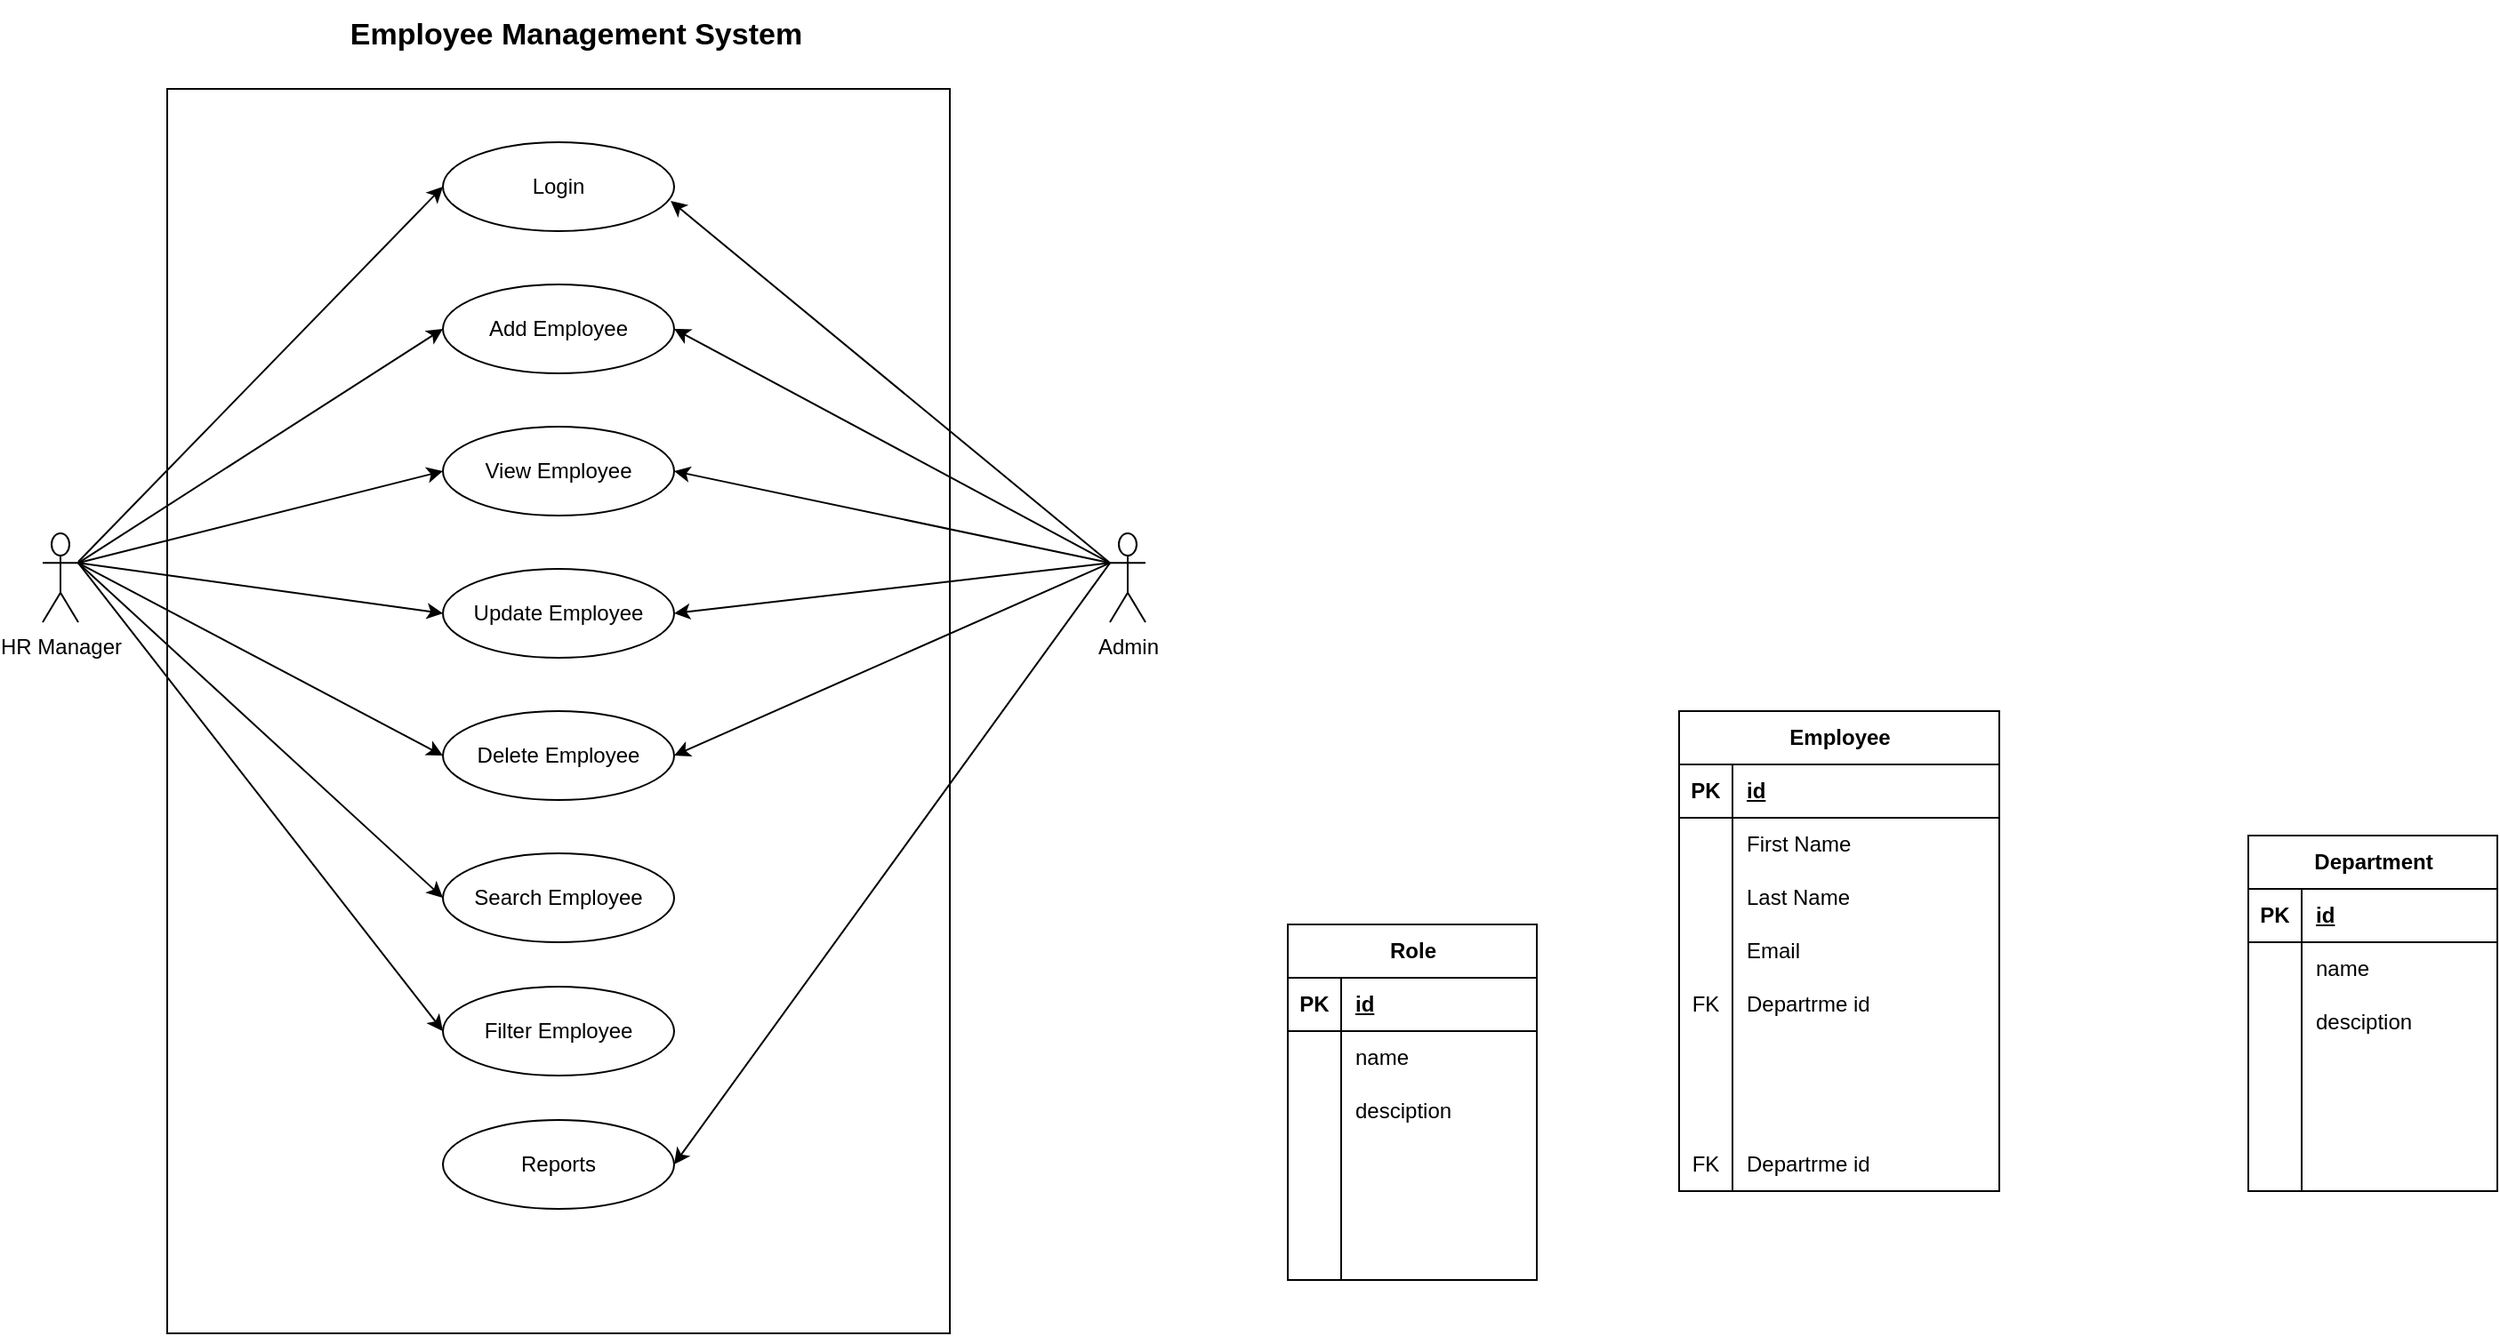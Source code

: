 <mxfile version="24.7.1" type="device">
  <diagram name="Page-1" id="0Et1KKoqBVWa6BgZkVni">
    <mxGraphModel dx="1687" dy="868" grid="1" gridSize="10" guides="1" tooltips="1" connect="1" arrows="1" fold="1" page="1" pageScale="1" pageWidth="827" pageHeight="1169" math="0" shadow="0">
      <root>
        <mxCell id="0" />
        <mxCell id="1" parent="0" />
        <mxCell id="UoRqOumo84GXA1USpntw-1" value="" style="rounded=0;whiteSpace=wrap;html=1;" vertex="1" parent="1">
          <mxGeometry x="140" y="80" width="440" height="700" as="geometry" />
        </mxCell>
        <mxCell id="UoRqOumo84GXA1USpntw-2" value="Employee Management System" style="text;html=1;align=center;verticalAlign=middle;whiteSpace=wrap;rounded=0;fontStyle=1;fontSize=17;" vertex="1" parent="1">
          <mxGeometry x="220" y="30" width="300" height="40" as="geometry" />
        </mxCell>
        <mxCell id="UoRqOumo84GXA1USpntw-3" value="HR Manager" style="shape=umlActor;verticalLabelPosition=bottom;verticalAlign=top;html=1;" vertex="1" parent="1">
          <mxGeometry x="70" y="330" width="20" height="50" as="geometry" />
        </mxCell>
        <mxCell id="UoRqOumo84GXA1USpntw-4" value="Admin" style="shape=umlActor;verticalLabelPosition=bottom;verticalAlign=top;html=1;" vertex="1" parent="1">
          <mxGeometry x="670" y="330" width="20" height="50" as="geometry" />
        </mxCell>
        <mxCell id="UoRqOumo84GXA1USpntw-5" value="Login" style="ellipse;whiteSpace=wrap;html=1;" vertex="1" parent="1">
          <mxGeometry x="295" y="110" width="130" height="50" as="geometry" />
        </mxCell>
        <mxCell id="UoRqOumo84GXA1USpntw-8" value="Add Employee" style="ellipse;whiteSpace=wrap;html=1;" vertex="1" parent="1">
          <mxGeometry x="295" y="190" width="130" height="50" as="geometry" />
        </mxCell>
        <mxCell id="UoRqOumo84GXA1USpntw-9" value="View Employee" style="ellipse;whiteSpace=wrap;html=1;" vertex="1" parent="1">
          <mxGeometry x="295" y="270" width="130" height="50" as="geometry" />
        </mxCell>
        <mxCell id="UoRqOumo84GXA1USpntw-10" value="Update Employee" style="ellipse;whiteSpace=wrap;html=1;" vertex="1" parent="1">
          <mxGeometry x="295" y="350" width="130" height="50" as="geometry" />
        </mxCell>
        <mxCell id="UoRqOumo84GXA1USpntw-11" value="Delete Employee" style="ellipse;whiteSpace=wrap;html=1;" vertex="1" parent="1">
          <mxGeometry x="295" y="430" width="130" height="50" as="geometry" />
        </mxCell>
        <mxCell id="UoRqOumo84GXA1USpntw-12" value="Search Employee" style="ellipse;whiteSpace=wrap;html=1;" vertex="1" parent="1">
          <mxGeometry x="295" y="510" width="130" height="50" as="geometry" />
        </mxCell>
        <mxCell id="UoRqOumo84GXA1USpntw-13" value="Filter Employee" style="ellipse;whiteSpace=wrap;html=1;" vertex="1" parent="1">
          <mxGeometry x="295" y="585" width="130" height="50" as="geometry" />
        </mxCell>
        <mxCell id="UoRqOumo84GXA1USpntw-14" value="" style="endArrow=classic;html=1;rounded=0;entryX=0;entryY=0.5;entryDx=0;entryDy=0;" edge="1" parent="1" target="UoRqOumo84GXA1USpntw-5">
          <mxGeometry width="50" height="50" relative="1" as="geometry">
            <mxPoint x="90" y="346" as="sourcePoint" />
            <mxPoint x="140" y="290" as="targetPoint" />
          </mxGeometry>
        </mxCell>
        <mxCell id="UoRqOumo84GXA1USpntw-16" value="" style="endArrow=classic;html=1;rounded=0;entryX=0;entryY=0.5;entryDx=0;entryDy=0;exitX=1;exitY=0.333;exitDx=0;exitDy=0;exitPerimeter=0;" edge="1" parent="1" source="UoRqOumo84GXA1USpntw-3" target="UoRqOumo84GXA1USpntw-8">
          <mxGeometry width="50" height="50" relative="1" as="geometry">
            <mxPoint x="90" y="340" as="sourcePoint" />
            <mxPoint x="140" y="290" as="targetPoint" />
          </mxGeometry>
        </mxCell>
        <mxCell id="UoRqOumo84GXA1USpntw-17" value="" style="endArrow=classic;html=1;rounded=0;entryX=0.985;entryY=0.66;entryDx=0;entryDy=0;entryPerimeter=0;exitX=0;exitY=0.333;exitDx=0;exitDy=0;exitPerimeter=0;" edge="1" parent="1" source="UoRqOumo84GXA1USpntw-4" target="UoRqOumo84GXA1USpntw-5">
          <mxGeometry width="50" height="50" relative="1" as="geometry">
            <mxPoint x="520" y="350" as="sourcePoint" />
            <mxPoint x="570" y="300" as="targetPoint" />
          </mxGeometry>
        </mxCell>
        <mxCell id="UoRqOumo84GXA1USpntw-18" value="" style="endArrow=classic;html=1;rounded=0;entryX=1;entryY=0.5;entryDx=0;entryDy=0;exitX=0;exitY=0.333;exitDx=0;exitDy=0;exitPerimeter=0;" edge="1" parent="1" source="UoRqOumo84GXA1USpntw-4" target="UoRqOumo84GXA1USpntw-8">
          <mxGeometry width="50" height="50" relative="1" as="geometry">
            <mxPoint x="470" y="350" as="sourcePoint" />
            <mxPoint x="520" y="300" as="targetPoint" />
          </mxGeometry>
        </mxCell>
        <mxCell id="UoRqOumo84GXA1USpntw-19" value="" style="endArrow=classic;html=1;rounded=0;entryX=0;entryY=0.5;entryDx=0;entryDy=0;exitX=1;exitY=0.333;exitDx=0;exitDy=0;exitPerimeter=0;" edge="1" parent="1" source="UoRqOumo84GXA1USpntw-3" target="UoRqOumo84GXA1USpntw-9">
          <mxGeometry width="50" height="50" relative="1" as="geometry">
            <mxPoint x="120" y="380" as="sourcePoint" />
            <mxPoint x="170" y="330" as="targetPoint" />
          </mxGeometry>
        </mxCell>
        <mxCell id="UoRqOumo84GXA1USpntw-20" value="" style="endArrow=classic;html=1;rounded=0;entryX=0;entryY=0.5;entryDx=0;entryDy=0;exitX=1;exitY=0.333;exitDx=0;exitDy=0;exitPerimeter=0;" edge="1" parent="1" source="UoRqOumo84GXA1USpntw-3" target="UoRqOumo84GXA1USpntw-10">
          <mxGeometry width="50" height="50" relative="1" as="geometry">
            <mxPoint x="90" y="350" as="sourcePoint" />
            <mxPoint x="190" y="350" as="targetPoint" />
          </mxGeometry>
        </mxCell>
        <mxCell id="UoRqOumo84GXA1USpntw-21" value="" style="endArrow=classic;html=1;rounded=0;entryX=0;entryY=0.5;entryDx=0;entryDy=0;exitX=1;exitY=0.333;exitDx=0;exitDy=0;exitPerimeter=0;" edge="1" parent="1" source="UoRqOumo84GXA1USpntw-3" target="UoRqOumo84GXA1USpntw-11">
          <mxGeometry width="50" height="50" relative="1" as="geometry">
            <mxPoint x="210" y="450" as="sourcePoint" />
            <mxPoint x="260" y="400" as="targetPoint" />
          </mxGeometry>
        </mxCell>
        <mxCell id="UoRqOumo84GXA1USpntw-22" value="" style="endArrow=classic;html=1;rounded=0;entryX=1;entryY=0.5;entryDx=0;entryDy=0;exitX=0;exitY=0.333;exitDx=0;exitDy=0;exitPerimeter=0;" edge="1" parent="1" source="UoRqOumo84GXA1USpntw-4" target="UoRqOumo84GXA1USpntw-11">
          <mxGeometry width="50" height="50" relative="1" as="geometry">
            <mxPoint x="500" y="420" as="sourcePoint" />
            <mxPoint x="550" y="370" as="targetPoint" />
          </mxGeometry>
        </mxCell>
        <mxCell id="UoRqOumo84GXA1USpntw-23" value="" style="endArrow=classic;html=1;rounded=0;entryX=0;entryY=0.5;entryDx=0;entryDy=0;exitX=1;exitY=0.333;exitDx=0;exitDy=0;exitPerimeter=0;" edge="1" parent="1" source="UoRqOumo84GXA1USpntw-3" target="UoRqOumo84GXA1USpntw-12">
          <mxGeometry width="50" height="50" relative="1" as="geometry">
            <mxPoint x="150" y="510" as="sourcePoint" />
            <mxPoint x="200" y="460" as="targetPoint" />
          </mxGeometry>
        </mxCell>
        <mxCell id="UoRqOumo84GXA1USpntw-24" value="" style="endArrow=classic;html=1;rounded=0;entryX=0;entryY=0.5;entryDx=0;entryDy=0;exitX=1;exitY=0.333;exitDx=0;exitDy=0;exitPerimeter=0;" edge="1" parent="1" source="UoRqOumo84GXA1USpntw-3" target="UoRqOumo84GXA1USpntw-13">
          <mxGeometry width="50" height="50" relative="1" as="geometry">
            <mxPoint x="160" y="570" as="sourcePoint" />
            <mxPoint x="210" y="520" as="targetPoint" />
          </mxGeometry>
        </mxCell>
        <mxCell id="UoRqOumo84GXA1USpntw-25" value="" style="endArrow=classic;html=1;rounded=0;entryX=1;entryY=0.5;entryDx=0;entryDy=0;exitX=0;exitY=0.333;exitDx=0;exitDy=0;exitPerimeter=0;" edge="1" parent="1" source="UoRqOumo84GXA1USpntw-4" target="UoRqOumo84GXA1USpntw-10">
          <mxGeometry width="50" height="50" relative="1" as="geometry">
            <mxPoint x="510" y="520" as="sourcePoint" />
            <mxPoint x="560" y="470" as="targetPoint" />
          </mxGeometry>
        </mxCell>
        <mxCell id="UoRqOumo84GXA1USpntw-26" value="" style="endArrow=classic;html=1;rounded=0;entryX=1;entryY=0.5;entryDx=0;entryDy=0;exitX=0;exitY=0.333;exitDx=0;exitDy=0;exitPerimeter=0;" edge="1" parent="1" source="UoRqOumo84GXA1USpntw-4" target="UoRqOumo84GXA1USpntw-9">
          <mxGeometry width="50" height="50" relative="1" as="geometry">
            <mxPoint x="460" y="350" as="sourcePoint" />
            <mxPoint x="510" y="300" as="targetPoint" />
          </mxGeometry>
        </mxCell>
        <mxCell id="UoRqOumo84GXA1USpntw-27" value="Reports" style="ellipse;whiteSpace=wrap;html=1;" vertex="1" parent="1">
          <mxGeometry x="295" y="660" width="130" height="50" as="geometry" />
        </mxCell>
        <mxCell id="UoRqOumo84GXA1USpntw-28" value="" style="endArrow=classic;html=1;rounded=0;entryX=1;entryY=0.5;entryDx=0;entryDy=0;exitX=0;exitY=0.333;exitDx=0;exitDy=0;exitPerimeter=0;" edge="1" parent="1" source="UoRqOumo84GXA1USpntw-4" target="UoRqOumo84GXA1USpntw-27">
          <mxGeometry width="50" height="50" relative="1" as="geometry">
            <mxPoint x="500" y="550" as="sourcePoint" />
            <mxPoint x="550" y="500" as="targetPoint" />
          </mxGeometry>
        </mxCell>
        <mxCell id="UoRqOumo84GXA1USpntw-32" value="Employee" style="shape=table;startSize=30;container=1;collapsible=1;childLayout=tableLayout;fixedRows=1;rowLines=0;fontStyle=1;align=center;resizeLast=1;html=1;" vertex="1" parent="1">
          <mxGeometry x="990" y="430" width="180" height="270" as="geometry" />
        </mxCell>
        <mxCell id="UoRqOumo84GXA1USpntw-33" value="" style="shape=tableRow;horizontal=0;startSize=0;swimlaneHead=0;swimlaneBody=0;fillColor=none;collapsible=0;dropTarget=0;points=[[0,0.5],[1,0.5]];portConstraint=eastwest;top=0;left=0;right=0;bottom=1;" vertex="1" parent="UoRqOumo84GXA1USpntw-32">
          <mxGeometry y="30" width="180" height="30" as="geometry" />
        </mxCell>
        <mxCell id="UoRqOumo84GXA1USpntw-34" value="PK" style="shape=partialRectangle;connectable=0;fillColor=none;top=0;left=0;bottom=0;right=0;fontStyle=1;overflow=hidden;whiteSpace=wrap;html=1;" vertex="1" parent="UoRqOumo84GXA1USpntw-33">
          <mxGeometry width="30" height="30" as="geometry">
            <mxRectangle width="30" height="30" as="alternateBounds" />
          </mxGeometry>
        </mxCell>
        <mxCell id="UoRqOumo84GXA1USpntw-35" value="id" style="shape=partialRectangle;connectable=0;fillColor=none;top=0;left=0;bottom=0;right=0;align=left;spacingLeft=6;fontStyle=5;overflow=hidden;whiteSpace=wrap;html=1;" vertex="1" parent="UoRqOumo84GXA1USpntw-33">
          <mxGeometry x="30" width="150" height="30" as="geometry">
            <mxRectangle width="150" height="30" as="alternateBounds" />
          </mxGeometry>
        </mxCell>
        <mxCell id="UoRqOumo84GXA1USpntw-36" value="" style="shape=tableRow;horizontal=0;startSize=0;swimlaneHead=0;swimlaneBody=0;fillColor=none;collapsible=0;dropTarget=0;points=[[0,0.5],[1,0.5]];portConstraint=eastwest;top=0;left=0;right=0;bottom=0;" vertex="1" parent="UoRqOumo84GXA1USpntw-32">
          <mxGeometry y="60" width="180" height="30" as="geometry" />
        </mxCell>
        <mxCell id="UoRqOumo84GXA1USpntw-37" value="" style="shape=partialRectangle;connectable=0;fillColor=none;top=0;left=0;bottom=0;right=0;editable=1;overflow=hidden;whiteSpace=wrap;html=1;" vertex="1" parent="UoRqOumo84GXA1USpntw-36">
          <mxGeometry width="30" height="30" as="geometry">
            <mxRectangle width="30" height="30" as="alternateBounds" />
          </mxGeometry>
        </mxCell>
        <mxCell id="UoRqOumo84GXA1USpntw-38" value="First Name" style="shape=partialRectangle;connectable=0;fillColor=none;top=0;left=0;bottom=0;right=0;align=left;spacingLeft=6;overflow=hidden;whiteSpace=wrap;html=1;" vertex="1" parent="UoRqOumo84GXA1USpntw-36">
          <mxGeometry x="30" width="150" height="30" as="geometry">
            <mxRectangle width="150" height="30" as="alternateBounds" />
          </mxGeometry>
        </mxCell>
        <mxCell id="UoRqOumo84GXA1USpntw-39" value="" style="shape=tableRow;horizontal=0;startSize=0;swimlaneHead=0;swimlaneBody=0;fillColor=none;collapsible=0;dropTarget=0;points=[[0,0.5],[1,0.5]];portConstraint=eastwest;top=0;left=0;right=0;bottom=0;" vertex="1" parent="UoRqOumo84GXA1USpntw-32">
          <mxGeometry y="90" width="180" height="30" as="geometry" />
        </mxCell>
        <mxCell id="UoRqOumo84GXA1USpntw-40" value="" style="shape=partialRectangle;connectable=0;fillColor=none;top=0;left=0;bottom=0;right=0;editable=1;overflow=hidden;whiteSpace=wrap;html=1;" vertex="1" parent="UoRqOumo84GXA1USpntw-39">
          <mxGeometry width="30" height="30" as="geometry">
            <mxRectangle width="30" height="30" as="alternateBounds" />
          </mxGeometry>
        </mxCell>
        <mxCell id="UoRqOumo84GXA1USpntw-41" value="Last Name" style="shape=partialRectangle;connectable=0;fillColor=none;top=0;left=0;bottom=0;right=0;align=left;spacingLeft=6;overflow=hidden;whiteSpace=wrap;html=1;" vertex="1" parent="UoRqOumo84GXA1USpntw-39">
          <mxGeometry x="30" width="150" height="30" as="geometry">
            <mxRectangle width="150" height="30" as="alternateBounds" />
          </mxGeometry>
        </mxCell>
        <mxCell id="UoRqOumo84GXA1USpntw-42" value="" style="shape=tableRow;horizontal=0;startSize=0;swimlaneHead=0;swimlaneBody=0;fillColor=none;collapsible=0;dropTarget=0;points=[[0,0.5],[1,0.5]];portConstraint=eastwest;top=0;left=0;right=0;bottom=0;" vertex="1" parent="UoRqOumo84GXA1USpntw-32">
          <mxGeometry y="120" width="180" height="30" as="geometry" />
        </mxCell>
        <mxCell id="UoRqOumo84GXA1USpntw-43" value="" style="shape=partialRectangle;connectable=0;fillColor=none;top=0;left=0;bottom=0;right=0;editable=1;overflow=hidden;whiteSpace=wrap;html=1;" vertex="1" parent="UoRqOumo84GXA1USpntw-42">
          <mxGeometry width="30" height="30" as="geometry">
            <mxRectangle width="30" height="30" as="alternateBounds" />
          </mxGeometry>
        </mxCell>
        <mxCell id="UoRqOumo84GXA1USpntw-44" value="Email" style="shape=partialRectangle;connectable=0;fillColor=none;top=0;left=0;bottom=0;right=0;align=left;spacingLeft=6;overflow=hidden;whiteSpace=wrap;html=1;" vertex="1" parent="UoRqOumo84GXA1USpntw-42">
          <mxGeometry x="30" width="150" height="30" as="geometry">
            <mxRectangle width="150" height="30" as="alternateBounds" />
          </mxGeometry>
        </mxCell>
        <mxCell id="UoRqOumo84GXA1USpntw-108" value="" style="shape=tableRow;horizontal=0;startSize=0;swimlaneHead=0;swimlaneBody=0;fillColor=none;collapsible=0;dropTarget=0;points=[[0,0.5],[1,0.5]];portConstraint=eastwest;top=0;left=0;right=0;bottom=0;" vertex="1" parent="UoRqOumo84GXA1USpntw-32">
          <mxGeometry y="150" width="180" height="30" as="geometry" />
        </mxCell>
        <mxCell id="UoRqOumo84GXA1USpntw-109" value="FK" style="shape=partialRectangle;connectable=0;fillColor=none;top=0;left=0;bottom=0;right=0;fontStyle=0;overflow=hidden;whiteSpace=wrap;html=1;" vertex="1" parent="UoRqOumo84GXA1USpntw-108">
          <mxGeometry width="30" height="30" as="geometry">
            <mxRectangle width="30" height="30" as="alternateBounds" />
          </mxGeometry>
        </mxCell>
        <mxCell id="UoRqOumo84GXA1USpntw-110" value="Departrme id" style="shape=partialRectangle;connectable=0;fillColor=none;top=0;left=0;bottom=0;right=0;align=left;spacingLeft=6;fontStyle=0;overflow=hidden;whiteSpace=wrap;html=1;" vertex="1" parent="UoRqOumo84GXA1USpntw-108">
          <mxGeometry x="30" width="150" height="30" as="geometry">
            <mxRectangle width="150" height="30" as="alternateBounds" />
          </mxGeometry>
        </mxCell>
        <mxCell id="UoRqOumo84GXA1USpntw-45" value="" style="shape=tableRow;horizontal=0;startSize=0;swimlaneHead=0;swimlaneBody=0;fillColor=none;collapsible=0;dropTarget=0;points=[[0,0.5],[1,0.5]];portConstraint=eastwest;top=0;left=0;right=0;bottom=0;" vertex="1" parent="UoRqOumo84GXA1USpntw-32">
          <mxGeometry y="180" width="180" height="30" as="geometry" />
        </mxCell>
        <mxCell id="UoRqOumo84GXA1USpntw-46" value="" style="shape=partialRectangle;connectable=0;fillColor=none;top=0;left=0;bottom=0;right=0;editable=1;overflow=hidden;whiteSpace=wrap;html=1;" vertex="1" parent="UoRqOumo84GXA1USpntw-45">
          <mxGeometry width="30" height="30" as="geometry">
            <mxRectangle width="30" height="30" as="alternateBounds" />
          </mxGeometry>
        </mxCell>
        <mxCell id="UoRqOumo84GXA1USpntw-47" value="" style="shape=partialRectangle;connectable=0;fillColor=none;top=0;left=0;bottom=0;right=0;align=left;spacingLeft=6;overflow=hidden;whiteSpace=wrap;html=1;" vertex="1" parent="UoRqOumo84GXA1USpntw-45">
          <mxGeometry x="30" width="150" height="30" as="geometry">
            <mxRectangle width="150" height="30" as="alternateBounds" />
          </mxGeometry>
        </mxCell>
        <mxCell id="UoRqOumo84GXA1USpntw-64" value="" style="shape=tableRow;horizontal=0;startSize=0;swimlaneHead=0;swimlaneBody=0;fillColor=none;collapsible=0;dropTarget=0;points=[[0,0.5],[1,0.5]];portConstraint=eastwest;top=0;left=0;right=0;bottom=0;" vertex="1" parent="UoRqOumo84GXA1USpntw-32">
          <mxGeometry y="210" width="180" height="30" as="geometry" />
        </mxCell>
        <mxCell id="UoRqOumo84GXA1USpntw-65" value="" style="shape=partialRectangle;connectable=0;fillColor=none;top=0;left=0;bottom=0;right=0;editable=1;overflow=hidden;whiteSpace=wrap;html=1;" vertex="1" parent="UoRqOumo84GXA1USpntw-64">
          <mxGeometry width="30" height="30" as="geometry">
            <mxRectangle width="30" height="30" as="alternateBounds" />
          </mxGeometry>
        </mxCell>
        <mxCell id="UoRqOumo84GXA1USpntw-66" value="" style="shape=partialRectangle;connectable=0;fillColor=none;top=0;left=0;bottom=0;right=0;align=left;spacingLeft=6;overflow=hidden;whiteSpace=wrap;html=1;" vertex="1" parent="UoRqOumo84GXA1USpntw-64">
          <mxGeometry x="30" width="150" height="30" as="geometry">
            <mxRectangle width="150" height="30" as="alternateBounds" />
          </mxGeometry>
        </mxCell>
        <mxCell id="UoRqOumo84GXA1USpntw-111" value="" style="shape=tableRow;horizontal=0;startSize=0;swimlaneHead=0;swimlaneBody=0;fillColor=none;collapsible=0;dropTarget=0;points=[[0,0.5],[1,0.5]];portConstraint=eastwest;top=0;left=0;right=0;bottom=0;" vertex="1" parent="UoRqOumo84GXA1USpntw-32">
          <mxGeometry y="240" width="180" height="30" as="geometry" />
        </mxCell>
        <mxCell id="UoRqOumo84GXA1USpntw-112" value="FK" style="shape=partialRectangle;connectable=0;fillColor=none;top=0;left=0;bottom=0;right=0;fontStyle=0;overflow=hidden;whiteSpace=wrap;html=1;" vertex="1" parent="UoRqOumo84GXA1USpntw-111">
          <mxGeometry width="30" height="30" as="geometry">
            <mxRectangle width="30" height="30" as="alternateBounds" />
          </mxGeometry>
        </mxCell>
        <mxCell id="UoRqOumo84GXA1USpntw-113" value="Departrme id" style="shape=partialRectangle;connectable=0;fillColor=none;top=0;left=0;bottom=0;right=0;align=left;spacingLeft=6;fontStyle=0;overflow=hidden;whiteSpace=wrap;html=1;" vertex="1" parent="UoRqOumo84GXA1USpntw-111">
          <mxGeometry x="30" width="150" height="30" as="geometry">
            <mxRectangle width="150" height="30" as="alternateBounds" />
          </mxGeometry>
        </mxCell>
        <mxCell id="UoRqOumo84GXA1USpntw-67" value="Department" style="shape=table;startSize=30;container=1;collapsible=1;childLayout=tableLayout;fixedRows=1;rowLines=0;fontStyle=1;align=center;resizeLast=1;html=1;" vertex="1" parent="1">
          <mxGeometry x="1310" y="500" width="140" height="200" as="geometry" />
        </mxCell>
        <mxCell id="UoRqOumo84GXA1USpntw-68" value="" style="shape=tableRow;horizontal=0;startSize=0;swimlaneHead=0;swimlaneBody=0;fillColor=none;collapsible=0;dropTarget=0;points=[[0,0.5],[1,0.5]];portConstraint=eastwest;top=0;left=0;right=0;bottom=1;" vertex="1" parent="UoRqOumo84GXA1USpntw-67">
          <mxGeometry y="30" width="140" height="30" as="geometry" />
        </mxCell>
        <mxCell id="UoRqOumo84GXA1USpntw-69" value="PK" style="shape=partialRectangle;connectable=0;fillColor=none;top=0;left=0;bottom=0;right=0;fontStyle=1;overflow=hidden;whiteSpace=wrap;html=1;" vertex="1" parent="UoRqOumo84GXA1USpntw-68">
          <mxGeometry width="30" height="30" as="geometry">
            <mxRectangle width="30" height="30" as="alternateBounds" />
          </mxGeometry>
        </mxCell>
        <mxCell id="UoRqOumo84GXA1USpntw-70" value="id" style="shape=partialRectangle;connectable=0;fillColor=none;top=0;left=0;bottom=0;right=0;align=left;spacingLeft=6;fontStyle=5;overflow=hidden;whiteSpace=wrap;html=1;" vertex="1" parent="UoRqOumo84GXA1USpntw-68">
          <mxGeometry x="30" width="110" height="30" as="geometry">
            <mxRectangle width="110" height="30" as="alternateBounds" />
          </mxGeometry>
        </mxCell>
        <mxCell id="UoRqOumo84GXA1USpntw-71" value="" style="shape=tableRow;horizontal=0;startSize=0;swimlaneHead=0;swimlaneBody=0;fillColor=none;collapsible=0;dropTarget=0;points=[[0,0.5],[1,0.5]];portConstraint=eastwest;top=0;left=0;right=0;bottom=0;" vertex="1" parent="UoRqOumo84GXA1USpntw-67">
          <mxGeometry y="60" width="140" height="30" as="geometry" />
        </mxCell>
        <mxCell id="UoRqOumo84GXA1USpntw-72" value="" style="shape=partialRectangle;connectable=0;fillColor=none;top=0;left=0;bottom=0;right=0;editable=1;overflow=hidden;whiteSpace=wrap;html=1;" vertex="1" parent="UoRqOumo84GXA1USpntw-71">
          <mxGeometry width="30" height="30" as="geometry">
            <mxRectangle width="30" height="30" as="alternateBounds" />
          </mxGeometry>
        </mxCell>
        <mxCell id="UoRqOumo84GXA1USpntw-73" value="name" style="shape=partialRectangle;connectable=0;fillColor=none;top=0;left=0;bottom=0;right=0;align=left;spacingLeft=6;overflow=hidden;whiteSpace=wrap;html=1;" vertex="1" parent="UoRqOumo84GXA1USpntw-71">
          <mxGeometry x="30" width="110" height="30" as="geometry">
            <mxRectangle width="110" height="30" as="alternateBounds" />
          </mxGeometry>
        </mxCell>
        <mxCell id="UoRqOumo84GXA1USpntw-74" value="" style="shape=tableRow;horizontal=0;startSize=0;swimlaneHead=0;swimlaneBody=0;fillColor=none;collapsible=0;dropTarget=0;points=[[0,0.5],[1,0.5]];portConstraint=eastwest;top=0;left=0;right=0;bottom=0;" vertex="1" parent="UoRqOumo84GXA1USpntw-67">
          <mxGeometry y="90" width="140" height="30" as="geometry" />
        </mxCell>
        <mxCell id="UoRqOumo84GXA1USpntw-75" value="" style="shape=partialRectangle;connectable=0;fillColor=none;top=0;left=0;bottom=0;right=0;editable=1;overflow=hidden;whiteSpace=wrap;html=1;" vertex="1" parent="UoRqOumo84GXA1USpntw-74">
          <mxGeometry width="30" height="30" as="geometry">
            <mxRectangle width="30" height="30" as="alternateBounds" />
          </mxGeometry>
        </mxCell>
        <mxCell id="UoRqOumo84GXA1USpntw-76" value="desciption" style="shape=partialRectangle;connectable=0;fillColor=none;top=0;left=0;bottom=0;right=0;align=left;spacingLeft=6;overflow=hidden;whiteSpace=wrap;html=1;" vertex="1" parent="UoRqOumo84GXA1USpntw-74">
          <mxGeometry x="30" width="110" height="30" as="geometry">
            <mxRectangle width="110" height="30" as="alternateBounds" />
          </mxGeometry>
        </mxCell>
        <mxCell id="UoRqOumo84GXA1USpntw-77" value="" style="shape=tableRow;horizontal=0;startSize=0;swimlaneHead=0;swimlaneBody=0;fillColor=none;collapsible=0;dropTarget=0;points=[[0,0.5],[1,0.5]];portConstraint=eastwest;top=0;left=0;right=0;bottom=0;" vertex="1" parent="UoRqOumo84GXA1USpntw-67">
          <mxGeometry y="120" width="140" height="30" as="geometry" />
        </mxCell>
        <mxCell id="UoRqOumo84GXA1USpntw-78" value="" style="shape=partialRectangle;connectable=0;fillColor=none;top=0;left=0;bottom=0;right=0;editable=1;overflow=hidden;whiteSpace=wrap;html=1;" vertex="1" parent="UoRqOumo84GXA1USpntw-77">
          <mxGeometry width="30" height="30" as="geometry">
            <mxRectangle width="30" height="30" as="alternateBounds" />
          </mxGeometry>
        </mxCell>
        <mxCell id="UoRqOumo84GXA1USpntw-79" value="" style="shape=partialRectangle;connectable=0;fillColor=none;top=0;left=0;bottom=0;right=0;align=left;spacingLeft=6;overflow=hidden;whiteSpace=wrap;html=1;verticalAlign=middle;" vertex="1" parent="UoRqOumo84GXA1USpntw-77">
          <mxGeometry x="30" width="110" height="30" as="geometry">
            <mxRectangle width="110" height="30" as="alternateBounds" />
          </mxGeometry>
        </mxCell>
        <mxCell id="UoRqOumo84GXA1USpntw-80" value="" style="shape=tableRow;horizontal=0;startSize=0;swimlaneHead=0;swimlaneBody=0;fillColor=none;collapsible=0;dropTarget=0;points=[[0,0.5],[1,0.5]];portConstraint=eastwest;top=0;left=0;right=0;bottom=0;" vertex="1" parent="UoRqOumo84GXA1USpntw-67">
          <mxGeometry y="150" width="140" height="30" as="geometry" />
        </mxCell>
        <mxCell id="UoRqOumo84GXA1USpntw-81" value="" style="shape=partialRectangle;connectable=0;fillColor=none;top=0;left=0;bottom=0;right=0;editable=1;overflow=hidden;whiteSpace=wrap;html=1;" vertex="1" parent="UoRqOumo84GXA1USpntw-80">
          <mxGeometry width="30" height="30" as="geometry">
            <mxRectangle width="30" height="30" as="alternateBounds" />
          </mxGeometry>
        </mxCell>
        <mxCell id="UoRqOumo84GXA1USpntw-82" value="" style="shape=partialRectangle;connectable=0;fillColor=none;top=0;left=0;bottom=0;right=0;align=left;spacingLeft=6;overflow=hidden;whiteSpace=wrap;html=1;" vertex="1" parent="UoRqOumo84GXA1USpntw-80">
          <mxGeometry x="30" width="110" height="30" as="geometry">
            <mxRectangle width="110" height="30" as="alternateBounds" />
          </mxGeometry>
        </mxCell>
        <mxCell id="UoRqOumo84GXA1USpntw-83" value="" style="shape=tableRow;horizontal=0;startSize=0;swimlaneHead=0;swimlaneBody=0;fillColor=none;collapsible=0;dropTarget=0;points=[[0,0.5],[1,0.5]];portConstraint=eastwest;top=0;left=0;right=0;bottom=0;" vertex="1" parent="UoRqOumo84GXA1USpntw-67">
          <mxGeometry y="180" width="140" height="20" as="geometry" />
        </mxCell>
        <mxCell id="UoRqOumo84GXA1USpntw-84" value="" style="shape=partialRectangle;connectable=0;fillColor=none;top=0;left=0;bottom=0;right=0;editable=1;overflow=hidden;whiteSpace=wrap;html=1;" vertex="1" parent="UoRqOumo84GXA1USpntw-83">
          <mxGeometry width="30" height="20" as="geometry">
            <mxRectangle width="30" height="20" as="alternateBounds" />
          </mxGeometry>
        </mxCell>
        <mxCell id="UoRqOumo84GXA1USpntw-85" value="" style="shape=partialRectangle;connectable=0;fillColor=none;top=0;left=0;bottom=0;right=0;align=left;spacingLeft=6;overflow=hidden;whiteSpace=wrap;html=1;" vertex="1" parent="UoRqOumo84GXA1USpntw-83">
          <mxGeometry x="30" width="110" height="20" as="geometry">
            <mxRectangle width="110" height="20" as="alternateBounds" />
          </mxGeometry>
        </mxCell>
        <mxCell id="UoRqOumo84GXA1USpntw-86" value="Role" style="shape=table;startSize=30;container=1;collapsible=1;childLayout=tableLayout;fixedRows=1;rowLines=0;fontStyle=1;align=center;resizeLast=1;html=1;" vertex="1" parent="1">
          <mxGeometry x="770" y="550" width="140" height="200" as="geometry" />
        </mxCell>
        <mxCell id="UoRqOumo84GXA1USpntw-87" value="" style="shape=tableRow;horizontal=0;startSize=0;swimlaneHead=0;swimlaneBody=0;fillColor=none;collapsible=0;dropTarget=0;points=[[0,0.5],[1,0.5]];portConstraint=eastwest;top=0;left=0;right=0;bottom=1;" vertex="1" parent="UoRqOumo84GXA1USpntw-86">
          <mxGeometry y="30" width="140" height="30" as="geometry" />
        </mxCell>
        <mxCell id="UoRqOumo84GXA1USpntw-88" value="PK" style="shape=partialRectangle;connectable=0;fillColor=none;top=0;left=0;bottom=0;right=0;fontStyle=1;overflow=hidden;whiteSpace=wrap;html=1;" vertex="1" parent="UoRqOumo84GXA1USpntw-87">
          <mxGeometry width="30" height="30" as="geometry">
            <mxRectangle width="30" height="30" as="alternateBounds" />
          </mxGeometry>
        </mxCell>
        <mxCell id="UoRqOumo84GXA1USpntw-89" value="id" style="shape=partialRectangle;connectable=0;fillColor=none;top=0;left=0;bottom=0;right=0;align=left;spacingLeft=6;fontStyle=5;overflow=hidden;whiteSpace=wrap;html=1;" vertex="1" parent="UoRqOumo84GXA1USpntw-87">
          <mxGeometry x="30" width="110" height="30" as="geometry">
            <mxRectangle width="110" height="30" as="alternateBounds" />
          </mxGeometry>
        </mxCell>
        <mxCell id="UoRqOumo84GXA1USpntw-90" value="" style="shape=tableRow;horizontal=0;startSize=0;swimlaneHead=0;swimlaneBody=0;fillColor=none;collapsible=0;dropTarget=0;points=[[0,0.5],[1,0.5]];portConstraint=eastwest;top=0;left=0;right=0;bottom=0;" vertex="1" parent="UoRqOumo84GXA1USpntw-86">
          <mxGeometry y="60" width="140" height="30" as="geometry" />
        </mxCell>
        <mxCell id="UoRqOumo84GXA1USpntw-91" value="" style="shape=partialRectangle;connectable=0;fillColor=none;top=0;left=0;bottom=0;right=0;editable=1;overflow=hidden;whiteSpace=wrap;html=1;" vertex="1" parent="UoRqOumo84GXA1USpntw-90">
          <mxGeometry width="30" height="30" as="geometry">
            <mxRectangle width="30" height="30" as="alternateBounds" />
          </mxGeometry>
        </mxCell>
        <mxCell id="UoRqOumo84GXA1USpntw-92" value="name" style="shape=partialRectangle;connectable=0;fillColor=none;top=0;left=0;bottom=0;right=0;align=left;spacingLeft=6;overflow=hidden;whiteSpace=wrap;html=1;" vertex="1" parent="UoRqOumo84GXA1USpntw-90">
          <mxGeometry x="30" width="110" height="30" as="geometry">
            <mxRectangle width="110" height="30" as="alternateBounds" />
          </mxGeometry>
        </mxCell>
        <mxCell id="UoRqOumo84GXA1USpntw-93" value="" style="shape=tableRow;horizontal=0;startSize=0;swimlaneHead=0;swimlaneBody=0;fillColor=none;collapsible=0;dropTarget=0;points=[[0,0.5],[1,0.5]];portConstraint=eastwest;top=0;left=0;right=0;bottom=0;" vertex="1" parent="UoRqOumo84GXA1USpntw-86">
          <mxGeometry y="90" width="140" height="30" as="geometry" />
        </mxCell>
        <mxCell id="UoRqOumo84GXA1USpntw-94" value="" style="shape=partialRectangle;connectable=0;fillColor=none;top=0;left=0;bottom=0;right=0;editable=1;overflow=hidden;whiteSpace=wrap;html=1;" vertex="1" parent="UoRqOumo84GXA1USpntw-93">
          <mxGeometry width="30" height="30" as="geometry">
            <mxRectangle width="30" height="30" as="alternateBounds" />
          </mxGeometry>
        </mxCell>
        <mxCell id="UoRqOumo84GXA1USpntw-95" value="desciption" style="shape=partialRectangle;connectable=0;fillColor=none;top=0;left=0;bottom=0;right=0;align=left;spacingLeft=6;overflow=hidden;whiteSpace=wrap;html=1;" vertex="1" parent="UoRqOumo84GXA1USpntw-93">
          <mxGeometry x="30" width="110" height="30" as="geometry">
            <mxRectangle width="110" height="30" as="alternateBounds" />
          </mxGeometry>
        </mxCell>
        <mxCell id="UoRqOumo84GXA1USpntw-96" value="" style="shape=tableRow;horizontal=0;startSize=0;swimlaneHead=0;swimlaneBody=0;fillColor=none;collapsible=0;dropTarget=0;points=[[0,0.5],[1,0.5]];portConstraint=eastwest;top=0;left=0;right=0;bottom=0;" vertex="1" parent="UoRqOumo84GXA1USpntw-86">
          <mxGeometry y="120" width="140" height="30" as="geometry" />
        </mxCell>
        <mxCell id="UoRqOumo84GXA1USpntw-97" value="" style="shape=partialRectangle;connectable=0;fillColor=none;top=0;left=0;bottom=0;right=0;editable=1;overflow=hidden;whiteSpace=wrap;html=1;" vertex="1" parent="UoRqOumo84GXA1USpntw-96">
          <mxGeometry width="30" height="30" as="geometry">
            <mxRectangle width="30" height="30" as="alternateBounds" />
          </mxGeometry>
        </mxCell>
        <mxCell id="UoRqOumo84GXA1USpntw-98" value="" style="shape=partialRectangle;connectable=0;fillColor=none;top=0;left=0;bottom=0;right=0;align=left;spacingLeft=6;overflow=hidden;whiteSpace=wrap;html=1;verticalAlign=middle;" vertex="1" parent="UoRqOumo84GXA1USpntw-96">
          <mxGeometry x="30" width="110" height="30" as="geometry">
            <mxRectangle width="110" height="30" as="alternateBounds" />
          </mxGeometry>
        </mxCell>
        <mxCell id="UoRqOumo84GXA1USpntw-99" value="" style="shape=tableRow;horizontal=0;startSize=0;swimlaneHead=0;swimlaneBody=0;fillColor=none;collapsible=0;dropTarget=0;points=[[0,0.5],[1,0.5]];portConstraint=eastwest;top=0;left=0;right=0;bottom=0;" vertex="1" parent="UoRqOumo84GXA1USpntw-86">
          <mxGeometry y="150" width="140" height="30" as="geometry" />
        </mxCell>
        <mxCell id="UoRqOumo84GXA1USpntw-100" value="" style="shape=partialRectangle;connectable=0;fillColor=none;top=0;left=0;bottom=0;right=0;editable=1;overflow=hidden;whiteSpace=wrap;html=1;" vertex="1" parent="UoRqOumo84GXA1USpntw-99">
          <mxGeometry width="30" height="30" as="geometry">
            <mxRectangle width="30" height="30" as="alternateBounds" />
          </mxGeometry>
        </mxCell>
        <mxCell id="UoRqOumo84GXA1USpntw-101" value="" style="shape=partialRectangle;connectable=0;fillColor=none;top=0;left=0;bottom=0;right=0;align=left;spacingLeft=6;overflow=hidden;whiteSpace=wrap;html=1;" vertex="1" parent="UoRqOumo84GXA1USpntw-99">
          <mxGeometry x="30" width="110" height="30" as="geometry">
            <mxRectangle width="110" height="30" as="alternateBounds" />
          </mxGeometry>
        </mxCell>
        <mxCell id="UoRqOumo84GXA1USpntw-102" value="" style="shape=tableRow;horizontal=0;startSize=0;swimlaneHead=0;swimlaneBody=0;fillColor=none;collapsible=0;dropTarget=0;points=[[0,0.5],[1,0.5]];portConstraint=eastwest;top=0;left=0;right=0;bottom=0;" vertex="1" parent="UoRqOumo84GXA1USpntw-86">
          <mxGeometry y="180" width="140" height="20" as="geometry" />
        </mxCell>
        <mxCell id="UoRqOumo84GXA1USpntw-103" value="" style="shape=partialRectangle;connectable=0;fillColor=none;top=0;left=0;bottom=0;right=0;editable=1;overflow=hidden;whiteSpace=wrap;html=1;" vertex="1" parent="UoRqOumo84GXA1USpntw-102">
          <mxGeometry width="30" height="20" as="geometry">
            <mxRectangle width="30" height="20" as="alternateBounds" />
          </mxGeometry>
        </mxCell>
        <mxCell id="UoRqOumo84GXA1USpntw-104" value="" style="shape=partialRectangle;connectable=0;fillColor=none;top=0;left=0;bottom=0;right=0;align=left;spacingLeft=6;overflow=hidden;whiteSpace=wrap;html=1;" vertex="1" parent="UoRqOumo84GXA1USpntw-102">
          <mxGeometry x="30" width="110" height="20" as="geometry">
            <mxRectangle width="110" height="20" as="alternateBounds" />
          </mxGeometry>
        </mxCell>
      </root>
    </mxGraphModel>
  </diagram>
</mxfile>
